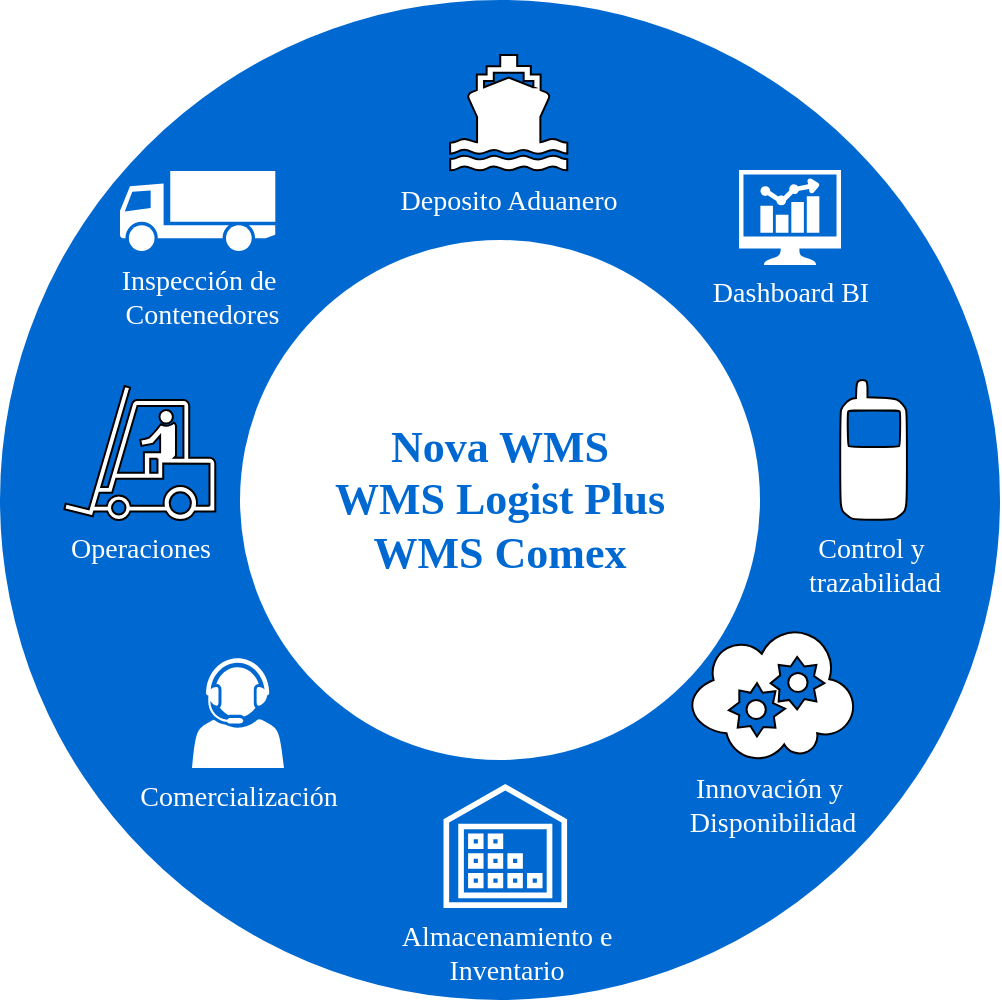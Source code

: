 <mxfile version="26.0.7">
  <diagram name="Page-1" id="3e8102d1-ef87-2e61-34e1-82d9a586fe2e">
    <mxGraphModel dx="1050" dy="557" grid="1" gridSize="10" guides="1" tooltips="1" connect="1" arrows="1" fold="1" page="1" pageScale="1" pageWidth="1100" pageHeight="850" background="none" math="0" shadow="0">
      <root>
        <mxCell id="0" />
        <mxCell id="1" parent="0" />
        <mxCell id="70666756c84bb93c-1" value="Ad" style="ellipse;whiteSpace=wrap;html=1;rounded=0;shadow=0;comic=0;strokeWidth=1;fontFamily=Verdana;fontSize=14;strokeColor=none;fillColor=#0069D1;" parent="1" vertex="1">
          <mxGeometry x="280" y="110" width="500" height="500" as="geometry" />
        </mxCell>
        <mxCell id="70666756c84bb93c-2" value="&lt;div&gt;Nova WMS&lt;/div&gt;WMS Logist Plus&lt;div&gt;WMS Comex&lt;/div&gt;" style="ellipse;whiteSpace=wrap;html=1;rounded=0;shadow=0;comic=0;strokeWidth=1;fontFamily=Verdana;fontSize=22;strokeColor=none;fillColor=#ffffff;fontColor=#0069D1;fontStyle=1" parent="1" vertex="1">
          <mxGeometry x="400" y="230" width="260" height="260" as="geometry" />
        </mxCell>
        <mxCell id="70666756c84bb93c-6" value="Comercialización" style="shadow=0;dashed=0;html=1;strokeColor=none;fillColor=#ffffff;labelPosition=center;verticalLabelPosition=bottom;verticalAlign=top;shape=mxgraph.office.users.call_center_agent;rounded=0;comic=0;fontFamily=Verdana;fontSize=14;fontColor=#FFFFFF;" parent="1" vertex="1">
          <mxGeometry x="376" y="439" width="46" height="55" as="geometry" />
        </mxCell>
        <mxCell id="LJ36bw9VPEOvPX9BSpLh-3" value="Inspección de&lt;div&gt;&amp;nbsp;Contenedores&lt;/div&gt;" style="shape=mxgraph.signs.transportation.truck_1;html=1;pointerEvents=1;fillColor=default;strokeColor=none;verticalLabelPosition=bottom;verticalAlign=top;align=center;sketch=0;fontFamily=Verdana;fontSize=14;fontColor=#FFFFFF;flipH=0;flipV=0;fixedWidth=0;" vertex="1" parent="1">
          <mxGeometry x="340" y="195.5" width="77.65" height="40" as="geometry" />
        </mxCell>
        <mxCell id="LJ36bw9VPEOvPX9BSpLh-12" value="Deposito Aduanero" style="shape=mxgraph.signs.transportation.ship_2;html=1;pointerEvents=1;verticalLabelPosition=bottom;verticalAlign=top;align=center;sketch=0;fontFamily=Verdana;fontSize=14;fontColor=#FFFFFF;" vertex="1" parent="1">
          <mxGeometry x="505.06" y="137.5" width="58.59" height="58" as="geometry" />
        </mxCell>
        <mxCell id="LJ36bw9VPEOvPX9BSpLh-14" value="Operaciones" style="shape=mxgraph.signs.transportation.forklift;html=1;pointerEvents=1;verticalLabelPosition=bottom;verticalAlign=top;align=center;fontColor=#FFFFFF;fontFamily=Verdana;strokeWidth=1;perimeterSpacing=0;shadow=0;fontSize=14;" vertex="1" parent="1">
          <mxGeometry x="312.18" y="303" width="75.47" height="67" as="geometry" />
        </mxCell>
        <mxCell id="LJ36bw9VPEOvPX9BSpLh-28" value="Control y&amp;nbsp;&lt;div&gt;trazabilidad&lt;/div&gt;" style="shape=mxgraph.signs.tech.cell_phone;html=1;pointerEvents=1;verticalLabelPosition=bottom;verticalAlign=top;align=center;sketch=0;fontFamily=Verdana;fontSize=14;fontColor=#FFFFFF;" vertex="1" parent="1">
          <mxGeometry x="700" y="300" width="33.57" height="70" as="geometry" />
        </mxCell>
        <mxCell id="LJ36bw9VPEOvPX9BSpLh-32" value="Dashboard BI" style="sketch=0;pointerEvents=1;shadow=0;dashed=0;html=1;aspect=fixed;labelPosition=center;verticalLabelPosition=bottom;verticalAlign=top;align=center;outlineConnect=0;shape=mxgraph.vvd.nsx_dashboard;fontFamily=Verdana;fontSize=14;fontColor=#FFFFFF;fillColor=default;strokeColor=#FFFFFF;" vertex="1" parent="1">
          <mxGeometry x="650" y="195.5" width="50" height="46.5" as="geometry" />
        </mxCell>
        <mxCell id="LJ36bw9VPEOvPX9BSpLh-35" value="&lt;font&gt;Innovación y&amp;nbsp;&lt;/font&gt;&lt;div&gt;&lt;font&gt;Disponibilidad&lt;/font&gt;&lt;/div&gt;" style="verticalLabelPosition=bottom;html=1;verticalAlign=top;align=center;shape=mxgraph.azure.cloud_service;fontColor=#FFFFFF;fontSize=14;fontFamily=Verdana;" vertex="1" parent="1">
          <mxGeometry x="625" y="424" width="82.5" height="66" as="geometry" />
        </mxCell>
        <mxCell id="LJ36bw9VPEOvPX9BSpLh-40" value="Almacenamiento e&lt;div&gt;Inventario&lt;/div&gt;" style="sketch=0;outlineConnect=0;dashed=0;verticalLabelPosition=bottom;verticalAlign=top;align=center;html=1;fontSize=14;fontStyle=0;aspect=fixed;pointerEvents=1;shape=mxgraph.aws4.inventory;fontFamily=Verdana;fontColor=#FFFFFF;" vertex="1" parent="1">
          <mxGeometry x="501.65" y="502" width="62" height="62" as="geometry" />
        </mxCell>
      </root>
    </mxGraphModel>
  </diagram>
</mxfile>
